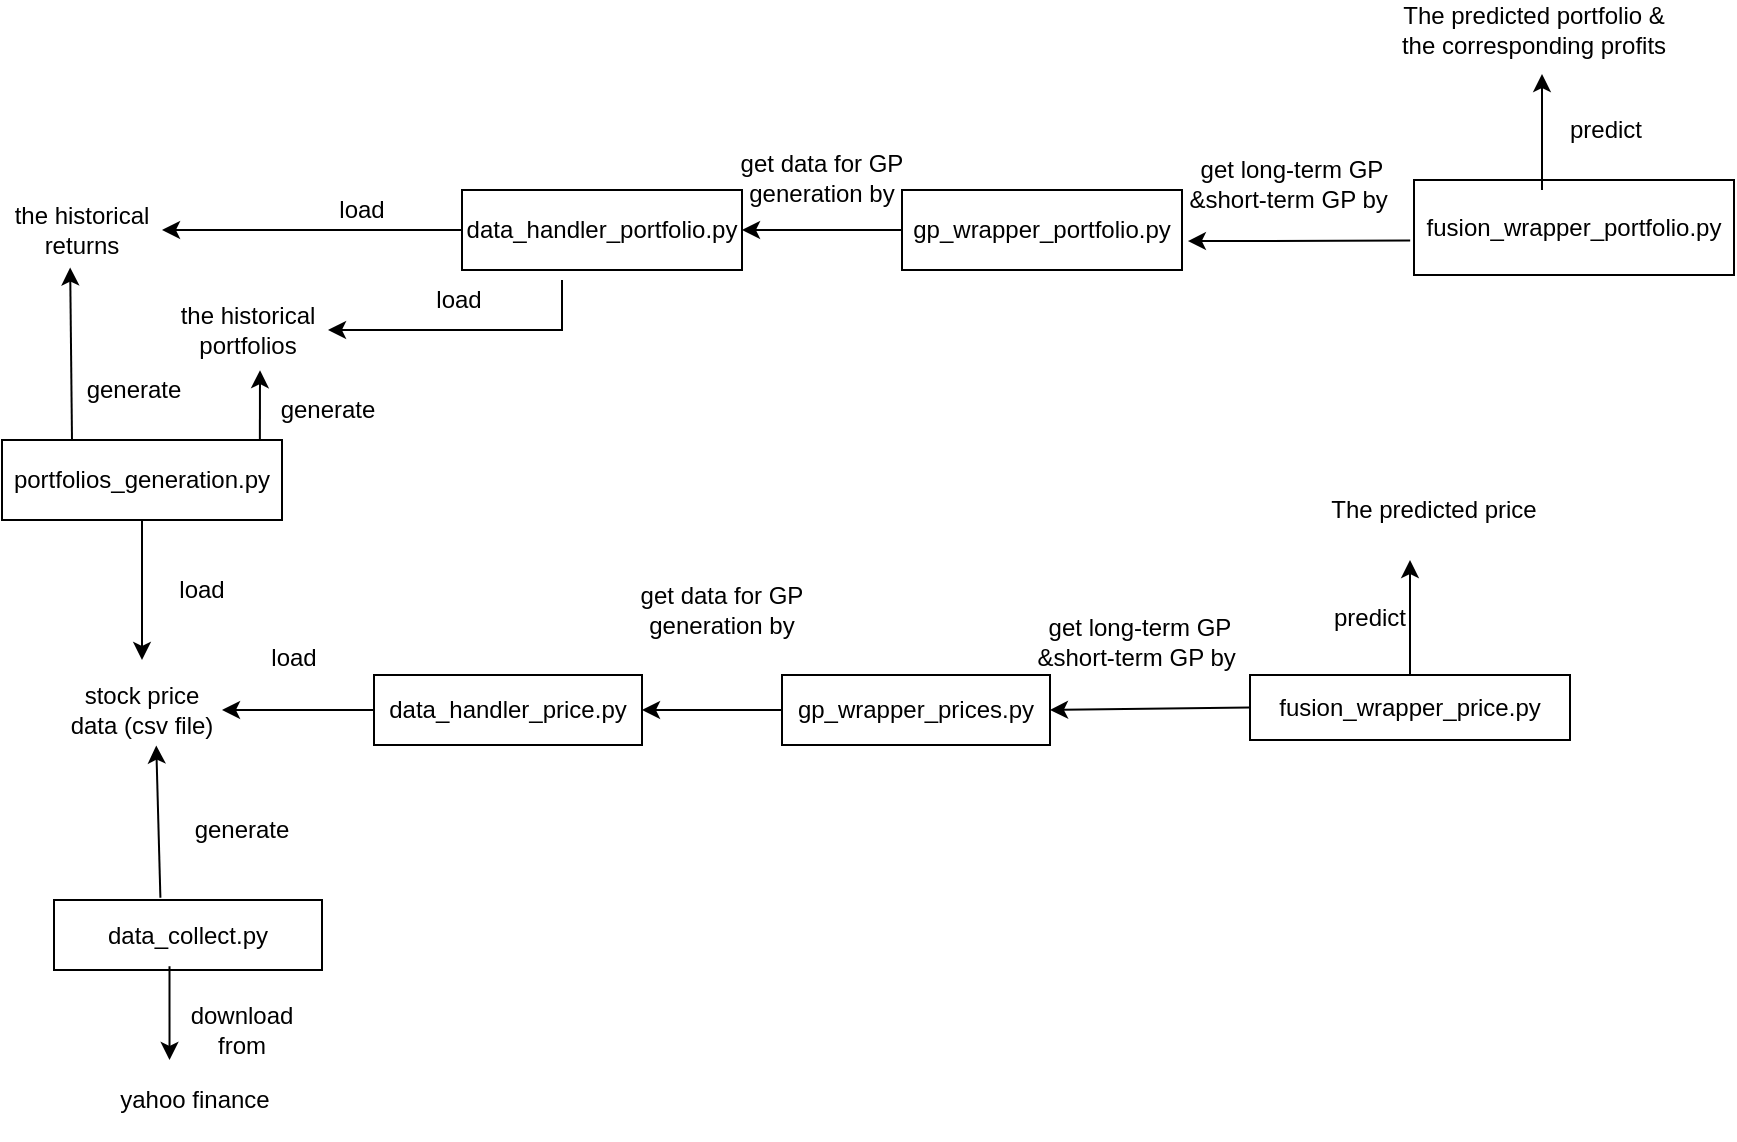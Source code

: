 <mxfile version="22.0.4" type="device">
  <diagram name="第 1 页" id="XX6McKslfLjk_ETUPM0j">
    <mxGraphModel dx="724" dy="1548" grid="1" gridSize="10" guides="1" tooltips="1" connect="1" arrows="1" fold="1" page="1" pageScale="1" pageWidth="326" pageHeight="1169" math="0" shadow="0">
      <root>
        <mxCell id="0" />
        <mxCell id="1" parent="0" />
        <mxCell id="DR6t6V0_Yxzu8b3wPY7b-1" value="portfolios_generation.py" style="rounded=0;whiteSpace=wrap;html=1;" parent="1" vertex="1">
          <mxGeometry y="150" width="140" height="40" as="geometry" />
        </mxCell>
        <mxCell id="DR6t6V0_Yxzu8b3wPY7b-2" value="" style="endArrow=classic;html=1;rounded=0;exitX=0.5;exitY=1;exitDx=0;exitDy=0;" parent="1" source="DR6t6V0_Yxzu8b3wPY7b-1" edge="1">
          <mxGeometry width="50" height="50" relative="1" as="geometry">
            <mxPoint x="160" y="290" as="sourcePoint" />
            <mxPoint x="70" y="260" as="targetPoint" />
          </mxGeometry>
        </mxCell>
        <mxCell id="DR6t6V0_Yxzu8b3wPY7b-3" value="stock price data (csv file)" style="text;html=1;strokeColor=none;fillColor=none;align=center;verticalAlign=middle;whiteSpace=wrap;rounded=0;" parent="1" vertex="1">
          <mxGeometry x="30" y="270" width="80" height="30" as="geometry" />
        </mxCell>
        <mxCell id="DR6t6V0_Yxzu8b3wPY7b-4" value="generate" style="text;html=1;strokeColor=none;fillColor=none;align=center;verticalAlign=middle;whiteSpace=wrap;rounded=0;" parent="1" vertex="1">
          <mxGeometry x="123" y="120" width="80" height="30" as="geometry" />
        </mxCell>
        <mxCell id="DR6t6V0_Yxzu8b3wPY7b-5" value="data_handler_price.py" style="rounded=0;whiteSpace=wrap;html=1;" parent="1" vertex="1">
          <mxGeometry x="186" y="267.5" width="134" height="35" as="geometry" />
        </mxCell>
        <mxCell id="DR6t6V0_Yxzu8b3wPY7b-6" value="" style="endArrow=classic;html=1;rounded=0;entryX=1;entryY=0.5;entryDx=0;entryDy=0;" parent="1" source="DR6t6V0_Yxzu8b3wPY7b-5" target="DR6t6V0_Yxzu8b3wPY7b-3" edge="1">
          <mxGeometry width="50" height="50" relative="1" as="geometry">
            <mxPoint x="110.0" y="323.04" as="sourcePoint" />
            <mxPoint x="181.04" y="320" as="targetPoint" />
          </mxGeometry>
        </mxCell>
        <mxCell id="DR6t6V0_Yxzu8b3wPY7b-7" value="load" style="text;html=1;strokeColor=none;fillColor=none;align=center;verticalAlign=middle;whiteSpace=wrap;rounded=0;" parent="1" vertex="1">
          <mxGeometry x="60" y="210" width="80" height="30" as="geometry" />
        </mxCell>
        <mxCell id="DR6t6V0_Yxzu8b3wPY7b-8" value="gp_wrapper_prices.py" style="rounded=0;whiteSpace=wrap;html=1;" parent="1" vertex="1">
          <mxGeometry x="390" y="267.5" width="134" height="35" as="geometry" />
        </mxCell>
        <mxCell id="DR6t6V0_Yxzu8b3wPY7b-12" value="" style="endArrow=classic;html=1;rounded=0;entryX=1;entryY=0.5;entryDx=0;entryDy=0;exitX=0;exitY=0.5;exitDx=0;exitDy=0;" parent="1" source="DR6t6V0_Yxzu8b3wPY7b-8" target="DR6t6V0_Yxzu8b3wPY7b-5" edge="1">
          <mxGeometry width="50" height="50" relative="1" as="geometry">
            <mxPoint x="476" y="340" as="sourcePoint" />
            <mxPoint x="400" y="340" as="targetPoint" />
          </mxGeometry>
        </mxCell>
        <mxCell id="DR6t6V0_Yxzu8b3wPY7b-14" value="fusion_wrapper_price.py" style="rounded=0;whiteSpace=wrap;html=1;" parent="1" vertex="1">
          <mxGeometry x="624" y="267.5" width="160" height="32.5" as="geometry" />
        </mxCell>
        <mxCell id="DR6t6V0_Yxzu8b3wPY7b-15" value="" style="endArrow=classic;html=1;rounded=0;entryX=1;entryY=0.5;entryDx=0;entryDy=0;exitX=0;exitY=0.5;exitDx=0;exitDy=0;" parent="1" source="DR6t6V0_Yxzu8b3wPY7b-14" target="DR6t6V0_Yxzu8b3wPY7b-8" edge="1">
          <mxGeometry width="50" height="50" relative="1" as="geometry">
            <mxPoint x="680" y="360" as="sourcePoint" />
            <mxPoint x="610" y="360" as="targetPoint" />
          </mxGeometry>
        </mxCell>
        <mxCell id="DR6t6V0_Yxzu8b3wPY7b-16" value="" style="endArrow=classic;html=1;rounded=0;exitX=0.5;exitY=0;exitDx=0;exitDy=0;" parent="1" source="DR6t6V0_Yxzu8b3wPY7b-14" edge="1">
          <mxGeometry width="50" height="50" relative="1" as="geometry">
            <mxPoint x="674" y="260" as="sourcePoint" />
            <mxPoint x="704" y="210" as="targetPoint" />
          </mxGeometry>
        </mxCell>
        <mxCell id="DR6t6V0_Yxzu8b3wPY7b-18" value="The predicted price" style="text;html=1;strokeColor=none;fillColor=none;align=center;verticalAlign=middle;whiteSpace=wrap;rounded=0;" parent="1" vertex="1">
          <mxGeometry x="652" y="170" width="128" height="30" as="geometry" />
        </mxCell>
        <mxCell id="DR6t6V0_Yxzu8b3wPY7b-19" value="predict" style="text;html=1;strokeColor=none;fillColor=none;align=center;verticalAlign=middle;whiteSpace=wrap;rounded=0;" parent="1" vertex="1">
          <mxGeometry x="620" y="223.75" width="128" height="30" as="geometry" />
        </mxCell>
        <mxCell id="DR6t6V0_Yxzu8b3wPY7b-20" value="get data for GP generation by" style="text;html=1;strokeColor=none;fillColor=none;align=center;verticalAlign=middle;whiteSpace=wrap;rounded=0;" parent="1" vertex="1">
          <mxGeometry x="310" y="216.25" width="100" height="37.5" as="geometry" />
        </mxCell>
        <mxCell id="DR6t6V0_Yxzu8b3wPY7b-21" value="get long-term GP&lt;br&gt;&amp;amp;short-term GP by&amp;nbsp;" style="text;html=1;strokeColor=none;fillColor=none;align=center;verticalAlign=middle;whiteSpace=wrap;rounded=0;" parent="1" vertex="1">
          <mxGeometry x="514" y="223.13" width="110" height="56.25" as="geometry" />
        </mxCell>
        <mxCell id="DR6t6V0_Yxzu8b3wPY7b-24" value="load" style="text;html=1;strokeColor=none;fillColor=none;align=center;verticalAlign=middle;whiteSpace=wrap;rounded=0;" parent="1" vertex="1">
          <mxGeometry x="106" y="243.75" width="80" height="30" as="geometry" />
        </mxCell>
        <mxCell id="_eNs-_KFWSIRA7Rh3Kwz-1" value="the historical portfolios" style="text;html=1;strokeColor=none;fillColor=none;align=center;verticalAlign=middle;whiteSpace=wrap;rounded=0;" vertex="1" parent="1">
          <mxGeometry x="83" y="80" width="80" height="30" as="geometry" />
        </mxCell>
        <mxCell id="_eNs-_KFWSIRA7Rh3Kwz-10" style="edgeStyle=orthogonalEdgeStyle;rounded=0;orthogonalLoop=1;jettySize=auto;html=1;exitX=1;exitY=0.5;exitDx=0;exitDy=0;" edge="1" parent="1" source="_eNs-_KFWSIRA7Rh3Kwz-2">
          <mxGeometry relative="1" as="geometry">
            <mxPoint x="80.138" y="45.138" as="targetPoint" />
          </mxGeometry>
        </mxCell>
        <mxCell id="_eNs-_KFWSIRA7Rh3Kwz-2" value="the historical returns" style="text;html=1;strokeColor=none;fillColor=none;align=center;verticalAlign=middle;whiteSpace=wrap;rounded=0;" vertex="1" parent="1">
          <mxGeometry y="30" width="80" height="30" as="geometry" />
        </mxCell>
        <mxCell id="_eNs-_KFWSIRA7Rh3Kwz-4" value="" style="endArrow=classic;html=1;rounded=0;exitX=0.25;exitY=0;exitDx=0;exitDy=0;entryX=0.426;entryY=1.125;entryDx=0;entryDy=0;entryPerimeter=0;" edge="1" parent="1" source="DR6t6V0_Yxzu8b3wPY7b-1" target="_eNs-_KFWSIRA7Rh3Kwz-2">
          <mxGeometry width="50" height="50" relative="1" as="geometry">
            <mxPoint x="30" y="140" as="sourcePoint" />
            <mxPoint x="80" y="90" as="targetPoint" />
          </mxGeometry>
        </mxCell>
        <mxCell id="_eNs-_KFWSIRA7Rh3Kwz-6" value="" style="endArrow=classic;html=1;rounded=0;entryX=0.575;entryY=1.169;entryDx=0;entryDy=0;entryPerimeter=0;exitX=0.921;exitY=-0.004;exitDx=0;exitDy=0;exitPerimeter=0;" edge="1" parent="1" source="DR6t6V0_Yxzu8b3wPY7b-1" target="_eNs-_KFWSIRA7Rh3Kwz-1">
          <mxGeometry width="50" height="50" relative="1" as="geometry">
            <mxPoint x="121.75" y="150" as="sourcePoint" />
            <mxPoint x="124.25" y="104" as="targetPoint" />
          </mxGeometry>
        </mxCell>
        <mxCell id="_eNs-_KFWSIRA7Rh3Kwz-7" value="generate" style="text;html=1;strokeColor=none;fillColor=none;align=center;verticalAlign=middle;whiteSpace=wrap;rounded=0;" vertex="1" parent="1">
          <mxGeometry x="26" y="110" width="80" height="30" as="geometry" />
        </mxCell>
        <mxCell id="_eNs-_KFWSIRA7Rh3Kwz-8" value="data_handler_portfolio.py" style="rounded=0;whiteSpace=wrap;html=1;" vertex="1" parent="1">
          <mxGeometry x="230" y="25" width="140" height="40" as="geometry" />
        </mxCell>
        <mxCell id="_eNs-_KFWSIRA7Rh3Kwz-9" value="" style="endArrow=classic;html=1;rounded=0;entryX=1;entryY=0.5;entryDx=0;entryDy=0;" edge="1" parent="1" source="_eNs-_KFWSIRA7Rh3Kwz-8" target="_eNs-_KFWSIRA7Rh3Kwz-2">
          <mxGeometry width="50" height="50" relative="1" as="geometry">
            <mxPoint x="216" y="51.25" as="sourcePoint" />
            <mxPoint x="76" y="48.75" as="targetPoint" />
          </mxGeometry>
        </mxCell>
        <mxCell id="_eNs-_KFWSIRA7Rh3Kwz-11" value="" style="endArrow=classic;html=1;rounded=0;entryX=1;entryY=0.5;entryDx=0;entryDy=0;" edge="1" parent="1" target="_eNs-_KFWSIRA7Rh3Kwz-1">
          <mxGeometry width="50" height="50" relative="1" as="geometry">
            <mxPoint x="280" y="95" as="sourcePoint" />
            <mxPoint x="300" y="90" as="targetPoint" />
            <Array as="points">
              <mxPoint x="280" y="70" />
              <mxPoint x="280" y="95" />
            </Array>
          </mxGeometry>
        </mxCell>
        <mxCell id="_eNs-_KFWSIRA7Rh3Kwz-12" value="load" style="text;html=1;strokeColor=none;fillColor=none;align=center;verticalAlign=middle;whiteSpace=wrap;rounded=0;" vertex="1" parent="1">
          <mxGeometry x="190" y="65" width="77" height="30" as="geometry" />
        </mxCell>
        <mxCell id="_eNs-_KFWSIRA7Rh3Kwz-13" value="load" style="text;html=1;strokeColor=none;fillColor=none;align=center;verticalAlign=middle;whiteSpace=wrap;rounded=0;" vertex="1" parent="1">
          <mxGeometry x="140" y="20" width="80" height="30" as="geometry" />
        </mxCell>
        <mxCell id="_eNs-_KFWSIRA7Rh3Kwz-14" value="gp_wrapper_portfolio.py" style="rounded=0;whiteSpace=wrap;html=1;" vertex="1" parent="1">
          <mxGeometry x="450" y="25" width="140" height="40" as="geometry" />
        </mxCell>
        <mxCell id="_eNs-_KFWSIRA7Rh3Kwz-15" value="" style="endArrow=classic;html=1;rounded=0;entryX=1;entryY=0.5;entryDx=0;entryDy=0;exitX=0;exitY=0.5;exitDx=0;exitDy=0;" edge="1" parent="1" source="_eNs-_KFWSIRA7Rh3Kwz-14" target="_eNs-_KFWSIRA7Rh3Kwz-8">
          <mxGeometry width="50" height="50" relative="1" as="geometry">
            <mxPoint x="450" y="120" as="sourcePoint" />
            <mxPoint x="380" y="120" as="targetPoint" />
          </mxGeometry>
        </mxCell>
        <mxCell id="_eNs-_KFWSIRA7Rh3Kwz-16" value="get data for GP generation by" style="text;html=1;strokeColor=none;fillColor=none;align=center;verticalAlign=middle;whiteSpace=wrap;rounded=0;" vertex="1" parent="1">
          <mxGeometry x="360" width="100" height="37.5" as="geometry" />
        </mxCell>
        <mxCell id="_eNs-_KFWSIRA7Rh3Kwz-17" value="fusion_wrapper_portfolio.py" style="rounded=0;whiteSpace=wrap;html=1;" vertex="1" parent="1">
          <mxGeometry x="706" y="20" width="160" height="47.5" as="geometry" />
        </mxCell>
        <mxCell id="_eNs-_KFWSIRA7Rh3Kwz-18" value="" style="endArrow=classic;html=1;rounded=0;entryX=1.021;entryY=0.638;entryDx=0;entryDy=0;exitX=-0.012;exitY=0.638;exitDx=0;exitDy=0;entryPerimeter=0;exitPerimeter=0;" edge="1" parent="1" source="_eNs-_KFWSIRA7Rh3Kwz-17" target="_eNs-_KFWSIRA7Rh3Kwz-14">
          <mxGeometry width="50" height="50" relative="1" as="geometry">
            <mxPoint x="724" y="134.5" as="sourcePoint" />
            <mxPoint x="624" y="135.5" as="targetPoint" />
          </mxGeometry>
        </mxCell>
        <mxCell id="_eNs-_KFWSIRA7Rh3Kwz-19" value="get long-term GP&lt;br&gt;&amp;amp;short-term GP by&amp;nbsp;" style="text;html=1;strokeColor=none;fillColor=none;align=center;verticalAlign=middle;whiteSpace=wrap;rounded=0;" vertex="1" parent="1">
          <mxGeometry x="590" y="-6.25" width="110" height="56.25" as="geometry" />
        </mxCell>
        <mxCell id="_eNs-_KFWSIRA7Rh3Kwz-20" value="predict" style="text;html=1;strokeColor=none;fillColor=none;align=center;verticalAlign=middle;whiteSpace=wrap;rounded=0;" vertex="1" parent="1">
          <mxGeometry x="738" y="-20" width="128" height="30" as="geometry" />
        </mxCell>
        <mxCell id="_eNs-_KFWSIRA7Rh3Kwz-21" value="" style="endArrow=classic;html=1;rounded=0;exitX=0.5;exitY=0;exitDx=0;exitDy=0;" edge="1" parent="1">
          <mxGeometry width="50" height="50" relative="1" as="geometry">
            <mxPoint x="770" y="25" as="sourcePoint" />
            <mxPoint x="770" y="-33" as="targetPoint" />
          </mxGeometry>
        </mxCell>
        <mxCell id="_eNs-_KFWSIRA7Rh3Kwz-22" value="The predicted portfolio &amp;amp; the corresponding profits" style="text;html=1;strokeColor=none;fillColor=none;align=center;verticalAlign=middle;whiteSpace=wrap;rounded=0;" vertex="1" parent="1">
          <mxGeometry x="692" y="-70" width="148" height="30" as="geometry" />
        </mxCell>
        <mxCell id="_eNs-_KFWSIRA7Rh3Kwz-23" value="data_collect.py" style="rounded=0;whiteSpace=wrap;html=1;" vertex="1" parent="1">
          <mxGeometry x="26" y="380" width="134" height="35" as="geometry" />
        </mxCell>
        <mxCell id="_eNs-_KFWSIRA7Rh3Kwz-24" value="" style="endArrow=classic;html=1;rounded=0;exitX=0.397;exitY=-0.033;exitDx=0;exitDy=0;exitPerimeter=0;entryX=0.589;entryY=1.092;entryDx=0;entryDy=0;entryPerimeter=0;" edge="1" parent="1" source="_eNs-_KFWSIRA7Rh3Kwz-23" target="DR6t6V0_Yxzu8b3wPY7b-3">
          <mxGeometry width="50" height="50" relative="1" as="geometry">
            <mxPoint x="125" y="360" as="sourcePoint" />
            <mxPoint x="70" y="310" as="targetPoint" />
          </mxGeometry>
        </mxCell>
        <mxCell id="_eNs-_KFWSIRA7Rh3Kwz-25" value="generate" style="text;html=1;strokeColor=none;fillColor=none;align=center;verticalAlign=middle;whiteSpace=wrap;rounded=0;" vertex="1" parent="1">
          <mxGeometry x="80" y="330" width="80" height="30" as="geometry" />
        </mxCell>
        <mxCell id="_eNs-_KFWSIRA7Rh3Kwz-27" value="yahoo finance" style="text;html=1;strokeColor=none;fillColor=none;align=center;verticalAlign=middle;whiteSpace=wrap;rounded=0;" vertex="1" parent="1">
          <mxGeometry x="43" y="460" width="107" height="40" as="geometry" />
        </mxCell>
        <mxCell id="_eNs-_KFWSIRA7Rh3Kwz-28" value="" style="endArrow=classic;html=1;rounded=0;exitX=0.431;exitY=0.946;exitDx=0;exitDy=0;exitPerimeter=0;entryX=0.381;entryY=0;entryDx=0;entryDy=0;entryPerimeter=0;" edge="1" parent="1" source="_eNs-_KFWSIRA7Rh3Kwz-23" target="_eNs-_KFWSIRA7Rh3Kwz-27">
          <mxGeometry width="50" height="50" relative="1" as="geometry">
            <mxPoint x="192" y="466" as="sourcePoint" />
            <mxPoint x="190" y="390" as="targetPoint" />
          </mxGeometry>
        </mxCell>
        <mxCell id="_eNs-_KFWSIRA7Rh3Kwz-29" value="download from" style="text;html=1;strokeColor=none;fillColor=none;align=center;verticalAlign=middle;whiteSpace=wrap;rounded=0;" vertex="1" parent="1">
          <mxGeometry x="80" y="430" width="80" height="30" as="geometry" />
        </mxCell>
      </root>
    </mxGraphModel>
  </diagram>
</mxfile>
